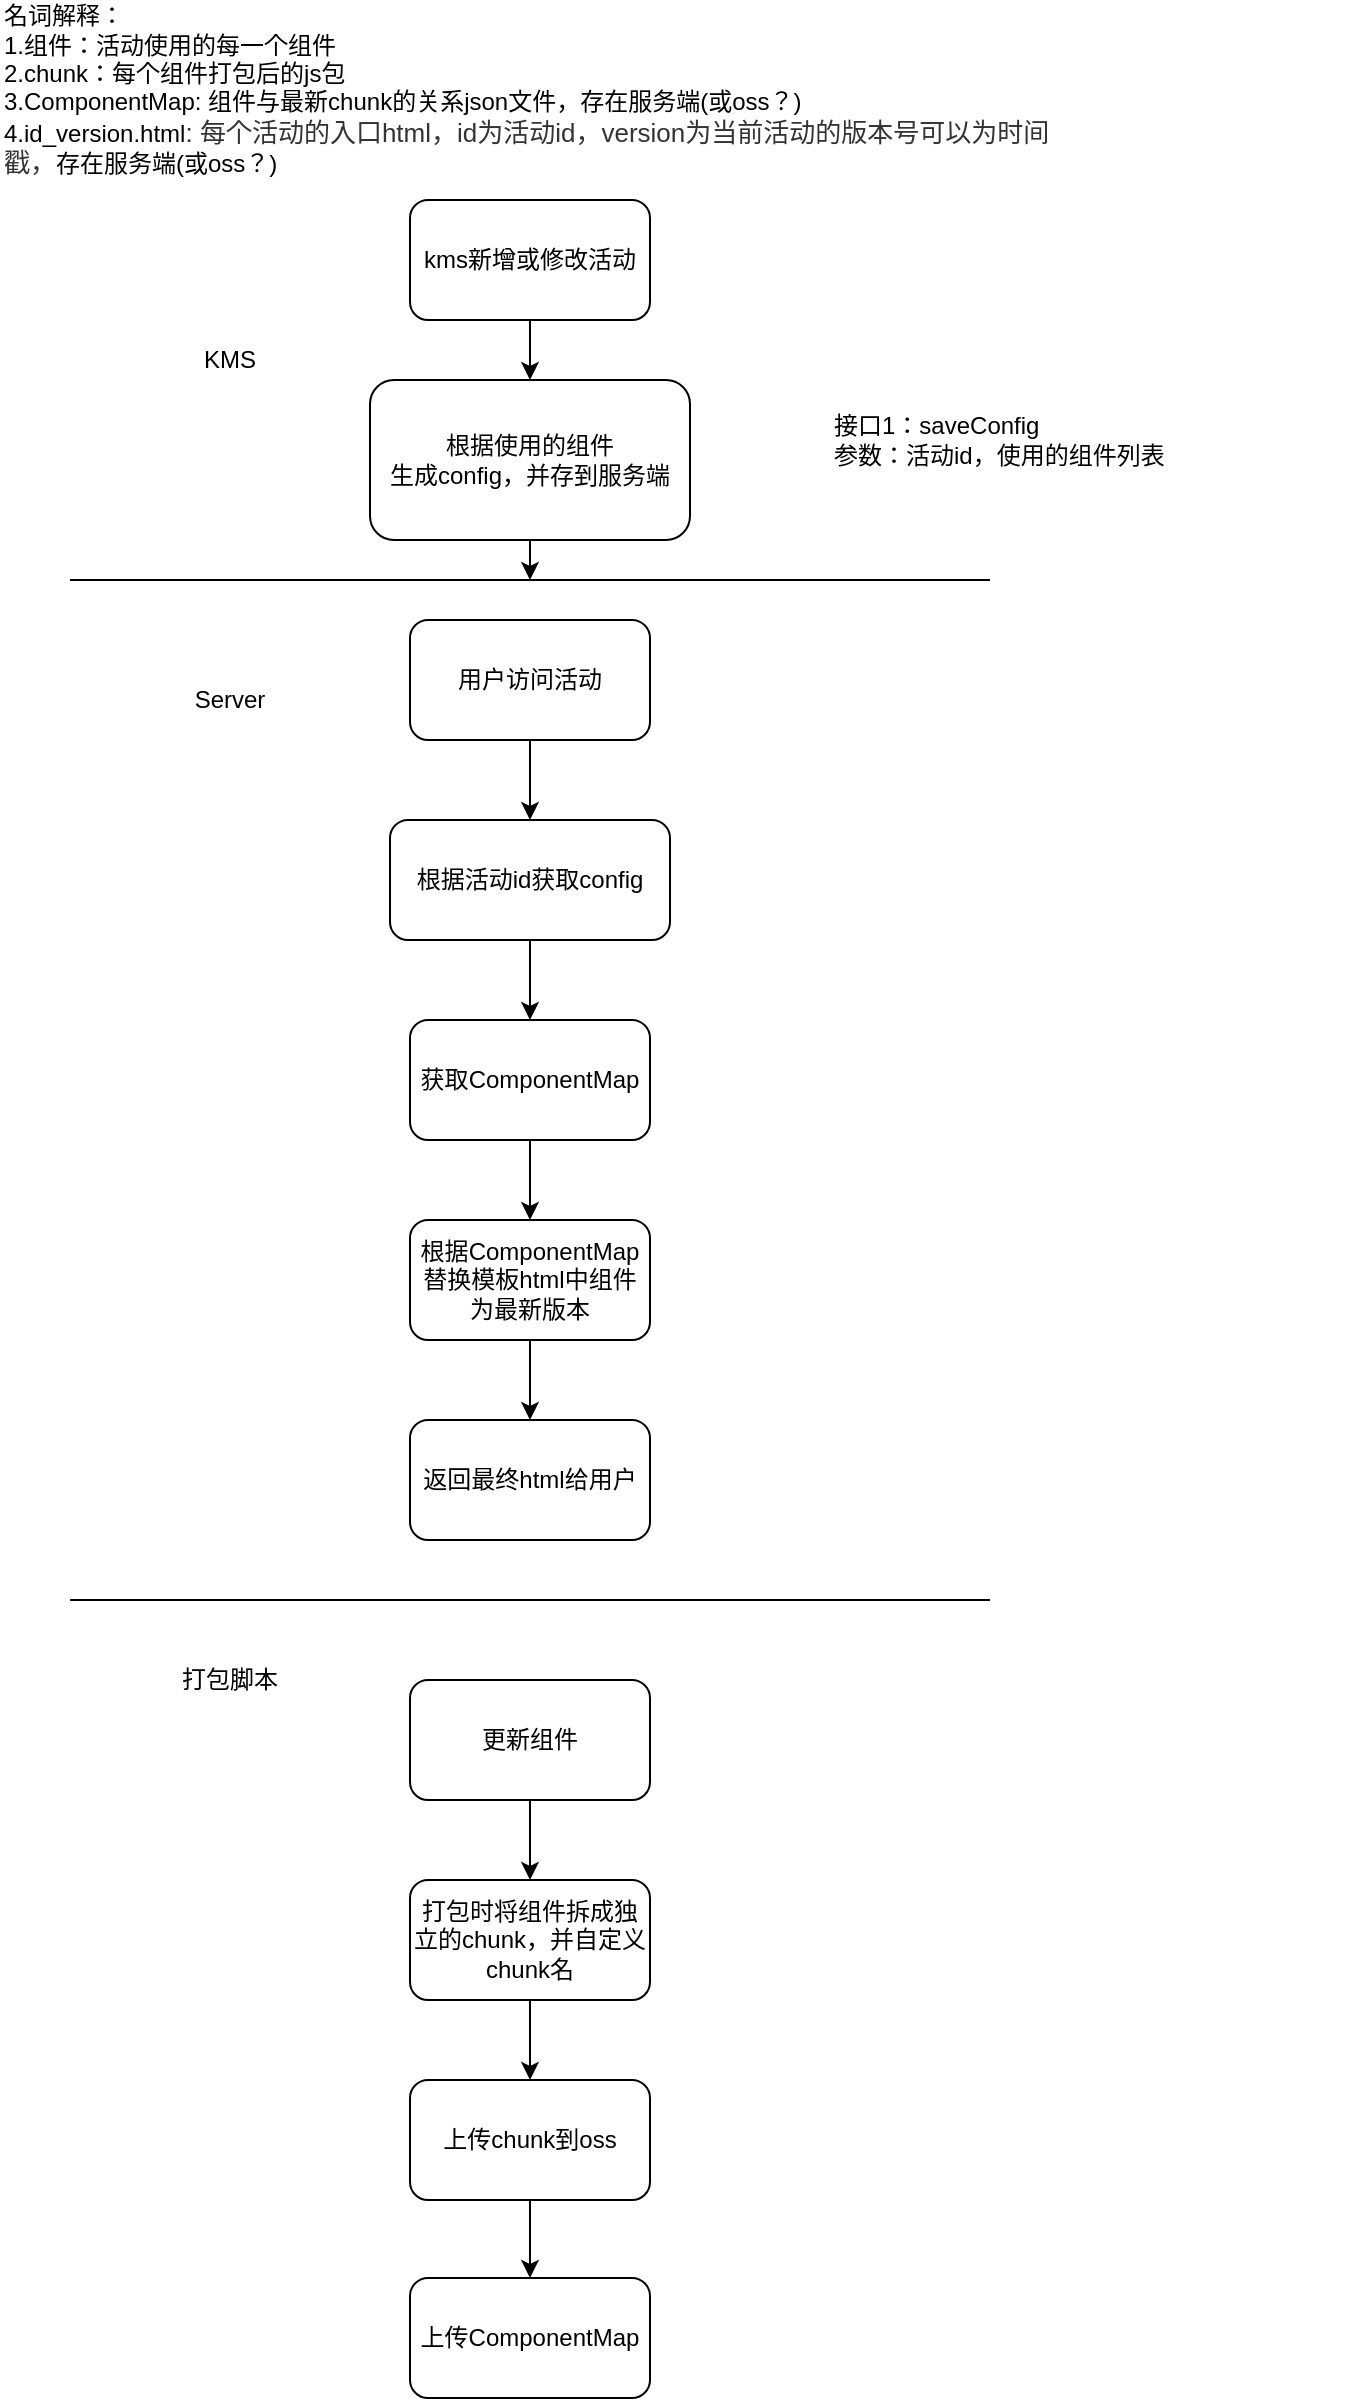 <mxfile version="14.1.1" type="github">
  <diagram id="Gp_EaB6_PZH0gp3SlLvs" name="Page-1">
    <mxGraphModel dx="967" dy="770" grid="1" gridSize="10" guides="1" tooltips="1" connect="1" arrows="1" fold="1" page="1" pageScale="1" pageWidth="827" pageHeight="1169" math="0" shadow="0">
      <root>
        <mxCell id="0" />
        <mxCell id="1" parent="0" />
        <mxCell id="z8YunSZ-U5_ePwNcyrDc-4" value="" style="edgeStyle=orthogonalEdgeStyle;rounded=0;orthogonalLoop=1;jettySize=auto;html=1;" parent="1" source="z8YunSZ-U5_ePwNcyrDc-1" target="z8YunSZ-U5_ePwNcyrDc-2" edge="1">
          <mxGeometry relative="1" as="geometry" />
        </mxCell>
        <mxCell id="z8YunSZ-U5_ePwNcyrDc-1" value="kms新增或修改活动" style="rounded=1;whiteSpace=wrap;html=1;" parent="1" vertex="1">
          <mxGeometry x="260" y="100" width="120" height="60" as="geometry" />
        </mxCell>
        <mxCell id="z8YunSZ-U5_ePwNcyrDc-5" value="" style="edgeStyle=orthogonalEdgeStyle;rounded=0;orthogonalLoop=1;jettySize=auto;html=1;" parent="1" source="z8YunSZ-U5_ePwNcyrDc-2" edge="1">
          <mxGeometry relative="1" as="geometry">
            <mxPoint x="320" y="290" as="targetPoint" />
          </mxGeometry>
        </mxCell>
        <mxCell id="z8YunSZ-U5_ePwNcyrDc-2" value="根据使用的&lt;span style=&quot;text-align: left&quot;&gt;组件&lt;/span&gt;&lt;br&gt;&lt;div style=&quot;text-align: left&quot;&gt;&lt;span&gt;生成config，&lt;/span&gt;&lt;span&gt;并存到服务端&lt;/span&gt;&lt;/div&gt;" style="rounded=1;whiteSpace=wrap;html=1;" parent="1" vertex="1">
          <mxGeometry x="240" y="190" width="160" height="80" as="geometry" />
        </mxCell>
        <mxCell id="z8YunSZ-U5_ePwNcyrDc-7" value="" style="endArrow=none;html=1;" parent="1" edge="1">
          <mxGeometry width="50" height="50" relative="1" as="geometry">
            <mxPoint x="90" y="290" as="sourcePoint" />
            <mxPoint x="550" y="290" as="targetPoint" />
          </mxGeometry>
        </mxCell>
        <mxCell id="z8YunSZ-U5_ePwNcyrDc-8" value="KMS" style="text;html=1;strokeColor=none;fillColor=none;align=center;verticalAlign=middle;whiteSpace=wrap;rounded=0;" parent="1" vertex="1">
          <mxGeometry x="150" y="170" width="40" height="20" as="geometry" />
        </mxCell>
        <mxCell id="z8YunSZ-U5_ePwNcyrDc-9" value="Server" style="text;html=1;strokeColor=none;fillColor=none;align=center;verticalAlign=middle;whiteSpace=wrap;rounded=0;" parent="1" vertex="1">
          <mxGeometry x="150" y="340" width="40" height="20" as="geometry" />
        </mxCell>
        <mxCell id="z8YunSZ-U5_ePwNcyrDc-24" value="" style="edgeStyle=orthogonalEdgeStyle;rounded=0;orthogonalLoop=1;jettySize=auto;html=1;" parent="1" source="z8YunSZ-U5_ePwNcyrDc-10" target="z8YunSZ-U5_ePwNcyrDc-23" edge="1">
          <mxGeometry relative="1" as="geometry" />
        </mxCell>
        <mxCell id="z8YunSZ-U5_ePwNcyrDc-10" value="根据活动id获取config" style="rounded=1;whiteSpace=wrap;html=1;fillColor=#FFFFFFFF;" parent="1" vertex="1">
          <mxGeometry x="250" y="410" width="140" height="60" as="geometry" />
        </mxCell>
        <mxCell id="g0dTSssyI51B3dvX1-tZ-2" value="" style="edgeStyle=orthogonalEdgeStyle;rounded=0;orthogonalLoop=1;jettySize=auto;html=1;" parent="1" source="z8YunSZ-U5_ePwNcyrDc-14" target="z8YunSZ-U5_ePwNcyrDc-15" edge="1">
          <mxGeometry relative="1" as="geometry" />
        </mxCell>
        <mxCell id="z8YunSZ-U5_ePwNcyrDc-14" value="打包时将组件拆成独立的chunk，并自定义chunk名" style="rounded=1;whiteSpace=wrap;html=1;fillColor=#FFFFFFFF;" parent="1" vertex="1">
          <mxGeometry x="260" y="940" width="120" height="60" as="geometry" />
        </mxCell>
        <mxCell id="g0dTSssyI51B3dvX1-tZ-4" value="" style="edgeStyle=orthogonalEdgeStyle;rounded=0;orthogonalLoop=1;jettySize=auto;html=1;" parent="1" source="z8YunSZ-U5_ePwNcyrDc-15" target="g0dTSssyI51B3dvX1-tZ-3" edge="1">
          <mxGeometry relative="1" as="geometry" />
        </mxCell>
        <mxCell id="z8YunSZ-U5_ePwNcyrDc-15" value="上传chunk到oss" style="rounded=1;whiteSpace=wrap;html=1;fillColor=#FFFFFFFF;" parent="1" vertex="1">
          <mxGeometry x="260" y="1040" width="120" height="60" as="geometry" />
        </mxCell>
        <mxCell id="g0dTSssyI51B3dvX1-tZ-1" value="" style="edgeStyle=orthogonalEdgeStyle;rounded=0;orthogonalLoop=1;jettySize=auto;html=1;" parent="1" source="z8YunSZ-U5_ePwNcyrDc-16" target="z8YunSZ-U5_ePwNcyrDc-14" edge="1">
          <mxGeometry relative="1" as="geometry" />
        </mxCell>
        <mxCell id="z8YunSZ-U5_ePwNcyrDc-16" value="更新组件" style="rounded=1;whiteSpace=wrap;html=1;fillColor=#FFFFFFFF;" parent="1" vertex="1">
          <mxGeometry x="260" y="840" width="120" height="60" as="geometry" />
        </mxCell>
        <mxCell id="z8YunSZ-U5_ePwNcyrDc-17" value="名词解释：&lt;br&gt;1.组件：活动使用的每一个组件&lt;br&gt;2.chunk：每个组件打包后的js包&lt;br&gt;3.ComponentMap: 组件与最新chunk的关系json文件，存在服务端(或oss？)&lt;br&gt;4.id_version.html&lt;span style=&quot;color: rgb(51 , 51 , 51) ; font-family: &amp;#34;arial&amp;#34; , sans-serif ; font-size: 13px ; background-color: rgb(255 , 255 , 255)&quot;&gt;: 每个活动的入口html，id为活动id，version为当前活动的版本号可以为时间戳，&lt;/span&gt;存在服务端(或oss？)" style="text;html=1;strokeColor=none;fillColor=none;align=left;verticalAlign=middle;whiteSpace=wrap;rounded=0;" parent="1" vertex="1">
          <mxGeometry x="55" width="530" height="90" as="geometry" />
        </mxCell>
        <mxCell id="z8YunSZ-U5_ePwNcyrDc-22" value="" style="edgeStyle=orthogonalEdgeStyle;rounded=0;orthogonalLoop=1;jettySize=auto;html=1;" parent="1" source="z8YunSZ-U5_ePwNcyrDc-21" target="z8YunSZ-U5_ePwNcyrDc-10" edge="1">
          <mxGeometry relative="1" as="geometry" />
        </mxCell>
        <mxCell id="z8YunSZ-U5_ePwNcyrDc-21" value="用户访问活动" style="rounded=1;whiteSpace=wrap;html=1;fillColor=#FFFFFFFF;align=center;" parent="1" vertex="1">
          <mxGeometry x="260" y="310" width="120" height="60" as="geometry" />
        </mxCell>
        <mxCell id="z8YunSZ-U5_ePwNcyrDc-26" value="" style="edgeStyle=orthogonalEdgeStyle;rounded=0;orthogonalLoop=1;jettySize=auto;html=1;" parent="1" source="z8YunSZ-U5_ePwNcyrDc-23" target="z8YunSZ-U5_ePwNcyrDc-25" edge="1">
          <mxGeometry relative="1" as="geometry" />
        </mxCell>
        <mxCell id="z8YunSZ-U5_ePwNcyrDc-23" value="获取&lt;span style=&quot;text-align: left&quot;&gt;ComponentMap&lt;/span&gt;" style="rounded=1;whiteSpace=wrap;html=1;fillColor=#FFFFFFFF;align=center;" parent="1" vertex="1">
          <mxGeometry x="260" y="510" width="120" height="60" as="geometry" />
        </mxCell>
        <mxCell id="z8YunSZ-U5_ePwNcyrDc-28" value="" style="edgeStyle=orthogonalEdgeStyle;rounded=0;orthogonalLoop=1;jettySize=auto;html=1;" parent="1" source="z8YunSZ-U5_ePwNcyrDc-25" target="z8YunSZ-U5_ePwNcyrDc-27" edge="1">
          <mxGeometry relative="1" as="geometry" />
        </mxCell>
        <mxCell id="z8YunSZ-U5_ePwNcyrDc-25" value="根据&lt;span style=&quot;text-align: left&quot;&gt;ComponentMap&lt;/span&gt;&lt;br&gt;替换模板&lt;span style=&quot;text-align: left&quot;&gt;html中组件为最新版本&lt;/span&gt;" style="rounded=1;whiteSpace=wrap;html=1;fillColor=#FFFFFFFF;align=center;" parent="1" vertex="1">
          <mxGeometry x="260" y="610" width="120" height="60" as="geometry" />
        </mxCell>
        <mxCell id="z8YunSZ-U5_ePwNcyrDc-27" value="返回最终html给用户" style="rounded=1;whiteSpace=wrap;html=1;fillColor=#FFFFFFFF;align=center;" parent="1" vertex="1">
          <mxGeometry x="260" y="710" width="120" height="60" as="geometry" />
        </mxCell>
        <mxCell id="g0dTSssyI51B3dvX1-tZ-3" value="&lt;div style=&quot;text-align: center&quot;&gt;&lt;span style=&quot;text-align: left&quot;&gt;上传ComponentMap&lt;/span&gt;&lt;/div&gt;" style="rounded=1;whiteSpace=wrap;html=1;" parent="1" vertex="1">
          <mxGeometry x="260" y="1139" width="120" height="60" as="geometry" />
        </mxCell>
        <mxCell id="g0dTSssyI51B3dvX1-tZ-5" value="" style="endArrow=none;html=1;" parent="1" edge="1">
          <mxGeometry width="50" height="50" relative="1" as="geometry">
            <mxPoint x="90" y="800" as="sourcePoint" />
            <mxPoint x="550" y="800" as="targetPoint" />
          </mxGeometry>
        </mxCell>
        <mxCell id="g0dTSssyI51B3dvX1-tZ-6" value="打包脚本" style="text;html=1;strokeColor=none;fillColor=none;align=center;verticalAlign=middle;whiteSpace=wrap;rounded=0;" parent="1" vertex="1">
          <mxGeometry x="145" y="830" width="50" height="20" as="geometry" />
        </mxCell>
        <mxCell id="LMsYeJmCvp6oB6egUCmq-2" value="接口1：saveConfig&lt;br&gt;参数：活动id，使用的组件列表" style="text;html=1;strokeColor=none;fillColor=none;align=left;verticalAlign=middle;whiteSpace=wrap;rounded=0;" vertex="1" parent="1">
          <mxGeometry x="470" y="200" width="270" height="40" as="geometry" />
        </mxCell>
      </root>
    </mxGraphModel>
  </diagram>
</mxfile>

